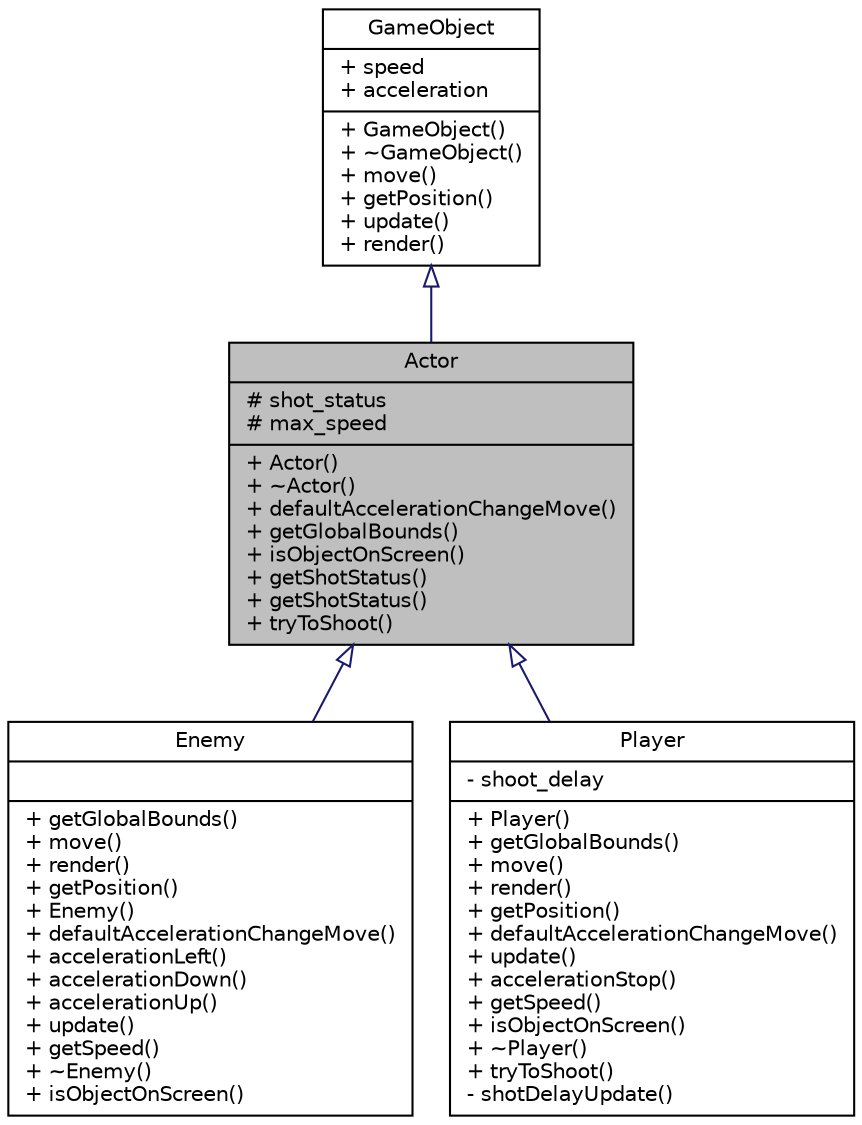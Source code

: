 digraph "Actor"
{
  edge [fontname="Helvetica",fontsize="10",labelfontname="Helvetica",labelfontsize="10"];
  node [fontname="Helvetica",fontsize="10",shape=record];
  Node1 [label="{Actor\n|# shot_status\l# max_speed\l|+ Actor()\l+ ~Actor()\l+ defaultAccelerationChangeMove()\l+ getGlobalBounds()\l+ isObjectOnScreen()\l+ getShotStatus()\l+ getShotStatus()\l+ tryToShoot()\l}",height=0.2,width=0.4,color="black", fillcolor="grey75", style="filled", fontcolor="black"];
  Node2 -> Node1 [dir="back",color="midnightblue",fontsize="10",style="solid",arrowtail="onormal",fontname="Helvetica"];
  Node2 [label="{GameObject\n|+ speed\l+ acceleration\l|+ GameObject()\l+ ~GameObject()\l+ move()\l+ getPosition()\l+ update()\l+ render()\l}",height=0.2,width=0.4,color="black", fillcolor="white", style="filled",URL="$class_game_object.html"];
  Node1 -> Node3 [dir="back",color="midnightblue",fontsize="10",style="solid",arrowtail="onormal",fontname="Helvetica"];
  Node3 [label="{Enemy\n||+ getGlobalBounds()\l+ move()\l+ render()\l+ getPosition()\l+ Enemy()\l+ defaultAccelerationChangeMove()\l+ accelerationLeft()\l+ accelerationDown()\l+ accelerationUp()\l+ update()\l+ getSpeed()\l+ ~Enemy()\l+ isObjectOnScreen()\l}",height=0.2,width=0.4,color="black", fillcolor="white", style="filled",URL="$class_enemy.html"];
  Node1 -> Node4 [dir="back",color="midnightblue",fontsize="10",style="solid",arrowtail="onormal",fontname="Helvetica"];
  Node4 [label="{Player\n|- shoot_delay\l|+ Player()\l+ getGlobalBounds()\l+ move()\l+ render()\l+ getPosition()\l+ defaultAccelerationChangeMove()\l+ update()\l+ accelerationStop()\l+ getSpeed()\l+ isObjectOnScreen()\l+ ~Player()\l+ tryToShoot()\l- shotDelayUpdate()\l}",height=0.2,width=0.4,color="black", fillcolor="white", style="filled",URL="$class_player.html"];
}
